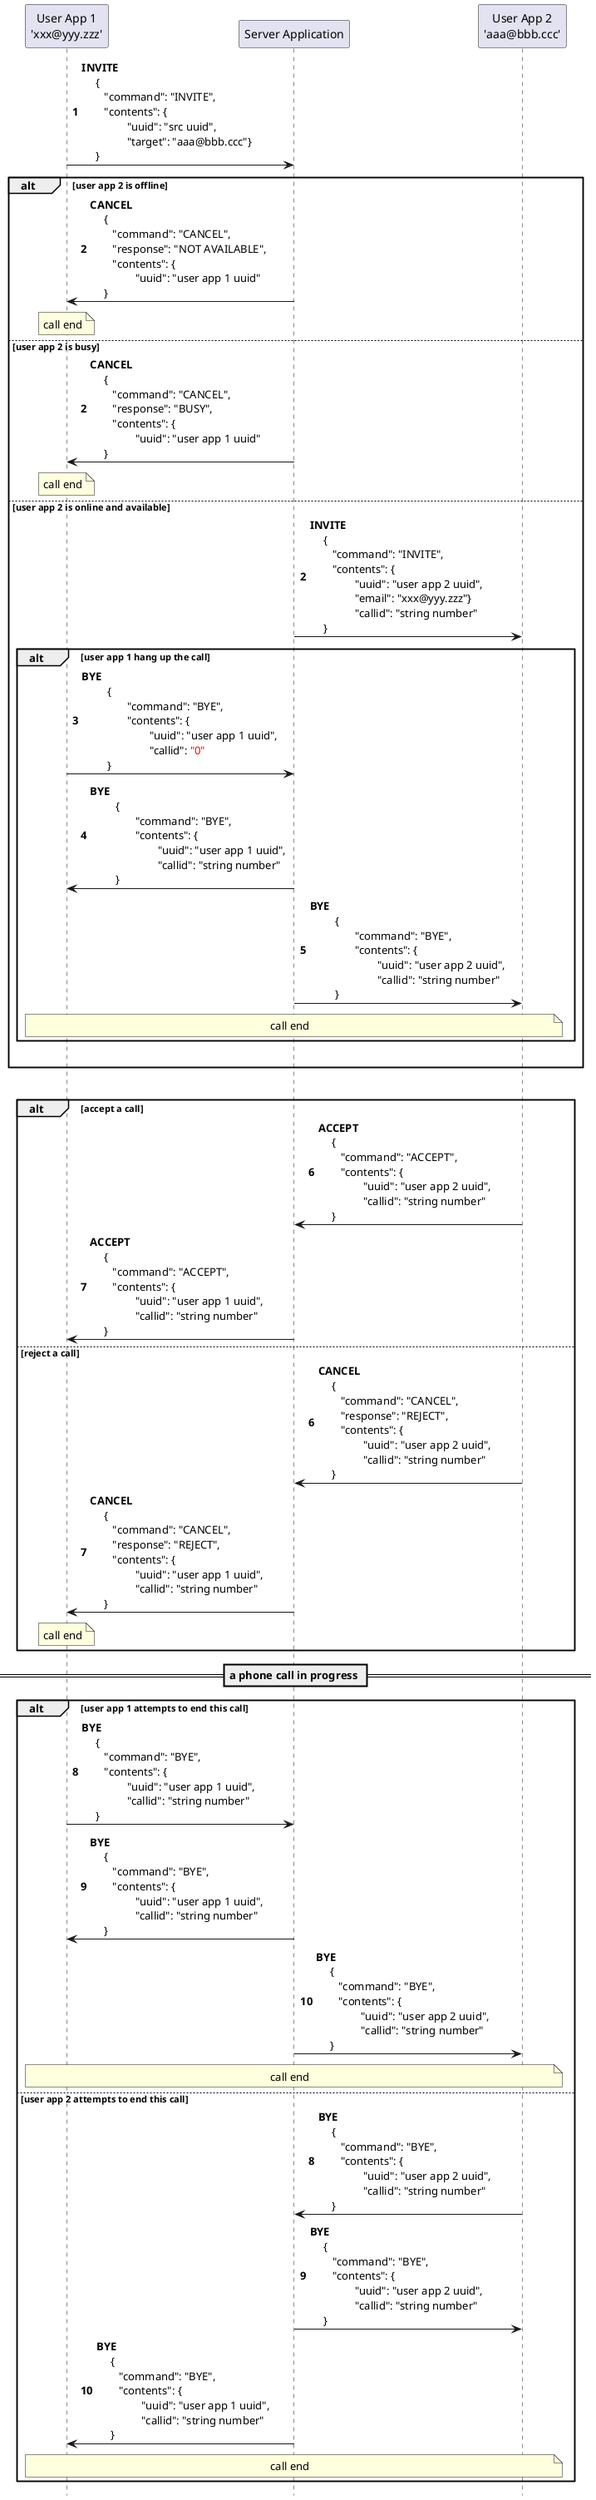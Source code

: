 @startuml
hide footbox
autonumber
participant "User App 1\n'xxx@yyy.zzz'" as ua1
participant "Server Application" as sa
participant "User App 2\n'aaa@bbb.ccc'" as ua2

ua1 -> sa : <b>INVITE \n \
    { \n \
    \t"command": "INVITE", \n \
    \t"contents": { \n \
    \t\t"uuid": "src uuid", \n \
    \t\t"target": "aaa@bbb.ccc"} \n \
    }
alt user app 2 is offline
    sa -> ua1 : <b>CANCEL \n \
    { \n \
    \t"command": "CANCEL", \n \
    \t"response": "NOT AVAILABLE", \n \
    \t"contents": { \n \
    \t\t"uuid": "user app 1 uuid" \n \
    }
    note over ua1 : call end
else user app 2 is busy
    autonumber 2
    sa -> ua1 : <b>CANCEL \n \
    { \n \
    \t"command": "CANCEL", \n \
    \t"response": "BUSY", \n \
    \t"contents": { \n \
    \t\t"uuid": "user app 1 uuid" \n \
    }
    note over ua1 : call end
else user app 2 is online and available
    autonumber 2
    sa -> ua2 : <b>INVITE \n \
    { \n \
    \t"command": "INVITE", \n \
    \t"contents": { \n \
    \t\t"uuid": "user app 2 uuid", \n \
    \t\t"email": "xxx@yyy.zzz"} \n \
    \t\t"callid": "string number" \n \
    }
    alt user app 1 hang up the call
        ua1 -> sa : <b>BYE \n \
        { \n \
        \t"command": "BYE", \n \
        \t"contents": { \n \
        \t\t"uuid": "user app 1 uuid", \n \
        \t\t"callid": <font color=red>"0"</font>\n \
        }
        sa -> ua1 : <b>BYE \n \
        { \n \
        \t"command": "BYE", \n \
        \t"contents": { \n \
        \t\t"uuid": "user app 1 uuid", \n \
        \t\t"callid": "string number" \n \
        }
        sa -> ua2 : <b>BYE \n \
        { \n \
        \t"command": "BYE", \n \
        \t"contents": { \n \
        \t\t"uuid": "user app 2 uuid", \n \
        \t\t"callid": "string number" \n \
        }
        note over ua1, ua2 : call end
    end
    |||
end
|||
alt accept a call
    ua2 -> sa : <b>ACCEPT \n \
    { \n \
    \t"command": "ACCEPT", \n \
    \t"contents": { \n \
    \t\t"uuid": "user app 2 uuid", \n \
    \t\t"callid": "string number" \n \
    }
    sa -> ua1 : <b>ACCEPT \n \
    { \n \
    \t"command": "ACCEPT", \n \
    \t"contents": { \n \
    \t\t"uuid": "user app 1 uuid", \n \
    \t\t"callid": "string number" \n \
    }
else reject a call
    autonumber 6
    ua2 -> sa : <b>CANCEL \n \
    { \n \
    \t"command": "CANCEL", \n \
    \t"response": "REJECT", \n \
    \t"contents": { \n \
    \t\t"uuid": "user app 2 uuid", \n \
    \t\t"callid": "string number" \n \
    }
    sa -> ua1 : <b>CANCEL \n \
    { \n \
    \t"command": "CANCEL", \n \
    \t"response": "REJECT", \n \
    \t"contents": { \n \
    \t\t"uuid": "user app 1 uuid", \n \
    \t\t"callid": "string number" \n \
    }
    note over ua1 : call end
end

== a phone call in progress ==

alt user app 1 attempts to end this call
    ua1 -> sa : <b>BYE \n \
    { \n \
    \t"command": "BYE", \n \
    \t"contents": { \n \
    \t\t"uuid": "user app 1 uuid", \n \
    \t\t"callid": "string number" \n \
    }
    sa -> ua1 : <b>BYE \n \
    { \n \
    \t"command": "BYE", \n \
    \t"contents": { \n \
    \t\t"uuid": "user app 1 uuid", \n \
    \t\t"callid": "string number" \n \
    }
    sa -> ua2 : <b>BYE \n \
    { \n \
    \t"command": "BYE", \n \
    \t"contents": { \n \
    \t\t"uuid": "user app 2 uuid", \n \
    \t\t"callid": "string number" \n \
    }
    note over ua1, ua2 : call end
else user app 2 attempts to end this call
    autonumber 8
    ua2 -> sa : <b>BYE \n \
    { \n \
    \t"command": "BYE", \n \
    \t"contents": { \n \
    \t\t"uuid": "user app 2 uuid", \n \
    \t\t"callid": "string number" \n \
    }
    sa -> ua2 : <b>BYE \n \
    { \n \
    \t"command": "BYE", \n \
    \t"contents": { \n \
    \t\t"uuid": "user app 2 uuid", \n \
    \t\t"callid": "string number" \n \
    }
    sa -> ua1 : <b>BYE \n \
    { \n \
    \t"command": "BYE", \n \
    \t"contents": { \n \
    \t\t"uuid": "user app 1 uuid", \n \
    \t\t"callid": "string number" \n \
    }
    note over ua1, ua2 : call end
end

@enduml
